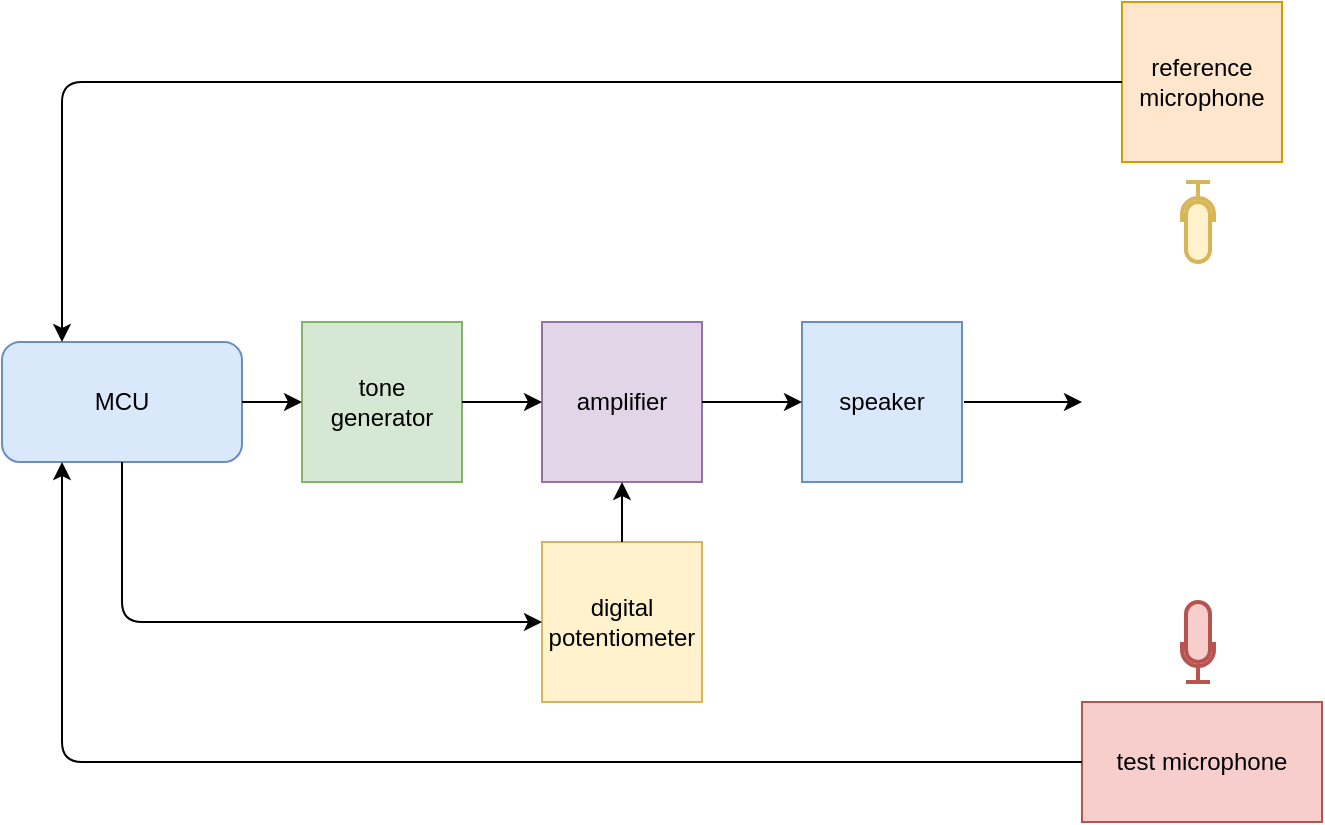 <mxfile version="14.4.2" type="github">
  <diagram id="BR766uL-tzEw2Tya0w2j" name="Page-1">
    <mxGraphModel dx="2076" dy="1096" grid="1" gridSize="10" guides="1" tooltips="1" connect="1" arrows="1" fold="1" page="1" pageScale="1" pageWidth="850" pageHeight="1100" math="0" shadow="0">
      <root>
        <mxCell id="0" />
        <mxCell id="1" parent="0" />
        <mxCell id="WF0t91XrZZoiKrE1TQcv-1" value="MCU" style="rounded=1;whiteSpace=wrap;html=1;fillColor=#dae8fc;strokeColor=#6c8ebf;" vertex="1" parent="1">
          <mxGeometry x="300" y="220" width="120" height="60" as="geometry" />
        </mxCell>
        <mxCell id="WF0t91XrZZoiKrE1TQcv-2" value="reference microphone" style="whiteSpace=wrap;html=1;aspect=fixed;fillColor=#ffe6cc;strokeColor=#d79b00;" vertex="1" parent="1">
          <mxGeometry x="860" y="50" width="80" height="80" as="geometry" />
        </mxCell>
        <mxCell id="WF0t91XrZZoiKrE1TQcv-3" value="test microphone" style="rounded=0;whiteSpace=wrap;html=1;fillColor=#f8cecc;strokeColor=#b85450;" vertex="1" parent="1">
          <mxGeometry x="840" y="400" width="120" height="60" as="geometry" />
        </mxCell>
        <mxCell id="WF0t91XrZZoiKrE1TQcv-5" value="speaker" style="whiteSpace=wrap;html=1;aspect=fixed;fillColor=#dae8fc;strokeColor=#6c8ebf;" vertex="1" parent="1">
          <mxGeometry x="700" y="210" width="80" height="80" as="geometry" />
        </mxCell>
        <mxCell id="WF0t91XrZZoiKrE1TQcv-6" value="tone generator" style="whiteSpace=wrap;html=1;aspect=fixed;fillColor=#d5e8d4;strokeColor=#82b366;" vertex="1" parent="1">
          <mxGeometry x="450" y="210" width="80" height="80" as="geometry" />
        </mxCell>
        <mxCell id="WF0t91XrZZoiKrE1TQcv-7" value="amplifier" style="whiteSpace=wrap;html=1;aspect=fixed;fillColor=#e1d5e7;strokeColor=#9673a6;" vertex="1" parent="1">
          <mxGeometry x="570" y="210" width="80" height="80" as="geometry" />
        </mxCell>
        <mxCell id="WF0t91XrZZoiKrE1TQcv-8" value="digital potentiometer" style="whiteSpace=wrap;html=1;aspect=fixed;fillColor=#fff2cc;strokeColor=#d6b656;" vertex="1" parent="1">
          <mxGeometry x="570" y="320" width="80" height="80" as="geometry" />
        </mxCell>
        <mxCell id="WF0t91XrZZoiKrE1TQcv-10" value="" style="endArrow=classic;html=1;exitX=0.5;exitY=0;exitDx=0;exitDy=0;entryX=0.5;entryY=1;entryDx=0;entryDy=0;" edge="1" parent="1" source="WF0t91XrZZoiKrE1TQcv-8" target="WF0t91XrZZoiKrE1TQcv-7">
          <mxGeometry width="50" height="50" relative="1" as="geometry">
            <mxPoint x="780" y="360" as="sourcePoint" />
            <mxPoint x="830" y="310" as="targetPoint" />
          </mxGeometry>
        </mxCell>
        <mxCell id="WF0t91XrZZoiKrE1TQcv-11" value="" style="endArrow=classic;html=1;entryX=0;entryY=0.5;entryDx=0;entryDy=0;" edge="1" parent="1" source="WF0t91XrZZoiKrE1TQcv-6" target="WF0t91XrZZoiKrE1TQcv-7">
          <mxGeometry width="50" height="50" relative="1" as="geometry">
            <mxPoint x="515" y="300" as="sourcePoint" />
            <mxPoint x="545" y="250" as="targetPoint" />
          </mxGeometry>
        </mxCell>
        <mxCell id="WF0t91XrZZoiKrE1TQcv-14" value="" style="endArrow=classic;html=1;exitX=1;exitY=0.5;exitDx=0;exitDy=0;entryX=0;entryY=0.5;entryDx=0;entryDy=0;" edge="1" parent="1" source="WF0t91XrZZoiKrE1TQcv-7" target="WF0t91XrZZoiKrE1TQcv-5">
          <mxGeometry width="50" height="50" relative="1" as="geometry">
            <mxPoint x="635" y="249.83" as="sourcePoint" />
            <mxPoint x="665" y="249.83" as="targetPoint" />
          </mxGeometry>
        </mxCell>
        <mxCell id="WF0t91XrZZoiKrE1TQcv-18" value="" style="endArrow=classic;html=1;exitX=1;exitY=0.5;exitDx=0;exitDy=0;entryX=0;entryY=0.5;entryDx=0;entryDy=0;" edge="1" parent="1" source="WF0t91XrZZoiKrE1TQcv-1" target="WF0t91XrZZoiKrE1TQcv-6">
          <mxGeometry width="50" height="50" relative="1" as="geometry">
            <mxPoint x="410" y="190" as="sourcePoint" />
            <mxPoint x="440" y="190" as="targetPoint" />
          </mxGeometry>
        </mxCell>
        <mxCell id="WF0t91XrZZoiKrE1TQcv-24" value="" style="edgeStyle=segmentEdgeStyle;endArrow=classic;html=1;exitX=0;exitY=0.5;exitDx=0;exitDy=0;entryX=0.25;entryY=0;entryDx=0;entryDy=0;" edge="1" parent="1" source="WF0t91XrZZoiKrE1TQcv-2" target="WF0t91XrZZoiKrE1TQcv-1">
          <mxGeometry width="50" height="50" relative="1" as="geometry">
            <mxPoint x="510" y="90" as="sourcePoint" />
            <mxPoint x="560" y="40" as="targetPoint" />
            <Array as="points">
              <mxPoint x="330" y="90" />
            </Array>
          </mxGeometry>
        </mxCell>
        <mxCell id="WF0t91XrZZoiKrE1TQcv-25" value="" style="edgeStyle=segmentEdgeStyle;endArrow=classic;html=1;exitX=0;exitY=0.5;exitDx=0;exitDy=0;entryX=0.25;entryY=1;entryDx=0;entryDy=0;" edge="1" parent="1" source="WF0t91XrZZoiKrE1TQcv-3" target="WF0t91XrZZoiKrE1TQcv-1">
          <mxGeometry width="50" height="50" relative="1" as="geometry">
            <mxPoint x="460" y="500" as="sourcePoint" />
            <mxPoint x="330" y="283" as="targetPoint" />
            <Array as="points">
              <mxPoint x="330" y="430" />
            </Array>
          </mxGeometry>
        </mxCell>
        <mxCell id="WF0t91XrZZoiKrE1TQcv-26" value="" style="edgeStyle=segmentEdgeStyle;endArrow=classic;html=1;exitX=0.5;exitY=1;exitDx=0;exitDy=0;" edge="1" parent="1" source="WF0t91XrZZoiKrE1TQcv-1" target="WF0t91XrZZoiKrE1TQcv-8">
          <mxGeometry width="50" height="50" relative="1" as="geometry">
            <mxPoint x="440" y="360" as="sourcePoint" />
            <mxPoint x="490" y="310" as="targetPoint" />
            <Array as="points">
              <mxPoint x="360" y="360" />
            </Array>
          </mxGeometry>
        </mxCell>
        <mxCell id="WF0t91XrZZoiKrE1TQcv-27" value="" style="shape=image;html=1;verticalAlign=top;verticalLabelPosition=bottom;labelBackgroundColor=#ffffff;imageAspect=0;aspect=fixed;image=https://cdn0.iconfinder.com/data/icons/news-and-magazine/512/information-128.png;fillColor=#00FF80;" vertex="1" parent="1">
          <mxGeometry x="840" y="220" width="60" height="60" as="geometry" />
        </mxCell>
        <mxCell id="WF0t91XrZZoiKrE1TQcv-30" value="" style="endArrow=classic;html=1;entryX=0;entryY=0.5;entryDx=0;entryDy=0;" edge="1" parent="1" target="WF0t91XrZZoiKrE1TQcv-27">
          <mxGeometry width="50" height="50" relative="1" as="geometry">
            <mxPoint x="781" y="250" as="sourcePoint" />
            <mxPoint x="830" y="190" as="targetPoint" />
          </mxGeometry>
        </mxCell>
        <mxCell id="WF0t91XrZZoiKrE1TQcv-33" value="" style="html=1;verticalLabelPosition=bottom;align=center;labelBackgroundColor=#ffffff;verticalAlign=top;strokeWidth=2;strokeColor=#d6b656;shadow=0;dashed=0;shape=mxgraph.ios7.icons.microphone;fillColor=#fff2cc;direction=west;" vertex="1" parent="1">
          <mxGeometry x="890" y="140" width="16" height="40" as="geometry" />
        </mxCell>
        <mxCell id="WF0t91XrZZoiKrE1TQcv-34" value="" style="html=1;verticalLabelPosition=bottom;align=center;labelBackgroundColor=#ffffff;verticalAlign=top;strokeWidth=2;strokeColor=#b85450;shadow=0;dashed=0;shape=mxgraph.ios7.icons.microphone;fillColor=#f8cecc;direction=east;" vertex="1" parent="1">
          <mxGeometry x="890" y="350" width="16" height="40" as="geometry" />
        </mxCell>
      </root>
    </mxGraphModel>
  </diagram>
</mxfile>
